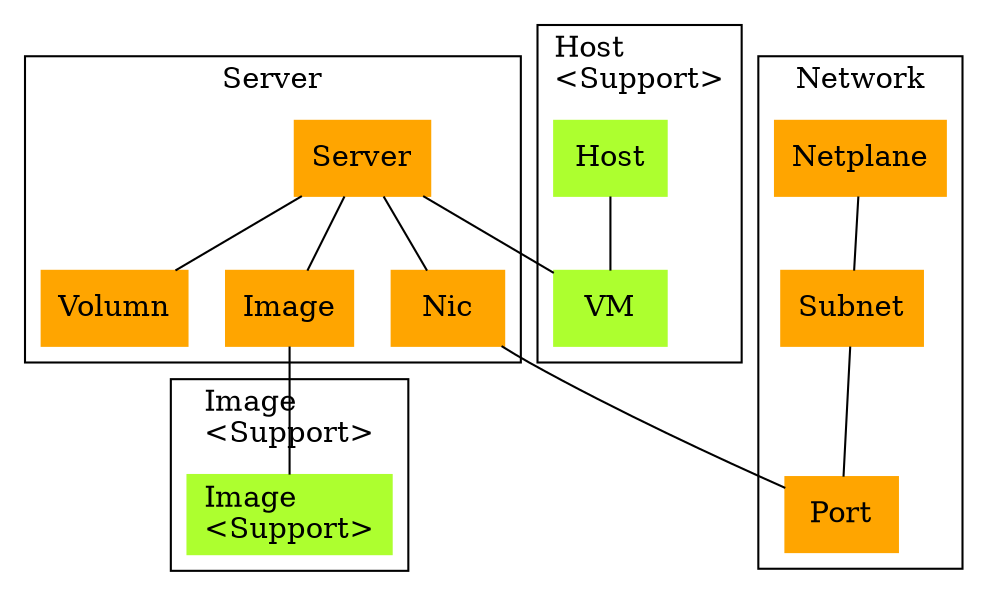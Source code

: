 digraph g {
	node[style = filled, color = lightblue];

	subgraph cluster1 {
		label="Server"
		Server->{Volumn, Nic,ServerImage}[dir=none]
		Server[label="Server",shape=box,color=orange]
		Volumn[label="Volumn",shape=box,color=orange]
		Nic[label="Nic",shape=box,color=orange]
		ServerImage[label="Image",shape=box,color=orange]
	}
	subgraph cluster2 {
		label="Network"
		Netplane->{Subnet}[dir=none]
		Subnet->{Port}[dir=none]
		Netplane[label="Netplane",shape=box,color=orange]
		Subnet[label="Subnet",shape=box,color=orange]
		Port[label="Port",shape=box,color=orange]
	}

	subgraph cluster3 {
		label="Host\l<Support>"
		Host->{VM}[dir=none]
		Host[label="Host",shape=box,color=greenyellow]
		VM[label="VM",shape=box,color=greenyellow]
	}

	subgraph cluster4 {
		label="Image\l<Support>"
		Image[label="Image",shape=box,color=greenyellow]
	}

	Image[label="Image\l<Support>",shape=box,color=greenyellow]

	Nic -> Port[dir=none]

	ServerImage->Image[dir=none]
	Server->VM[dir=none]
}
